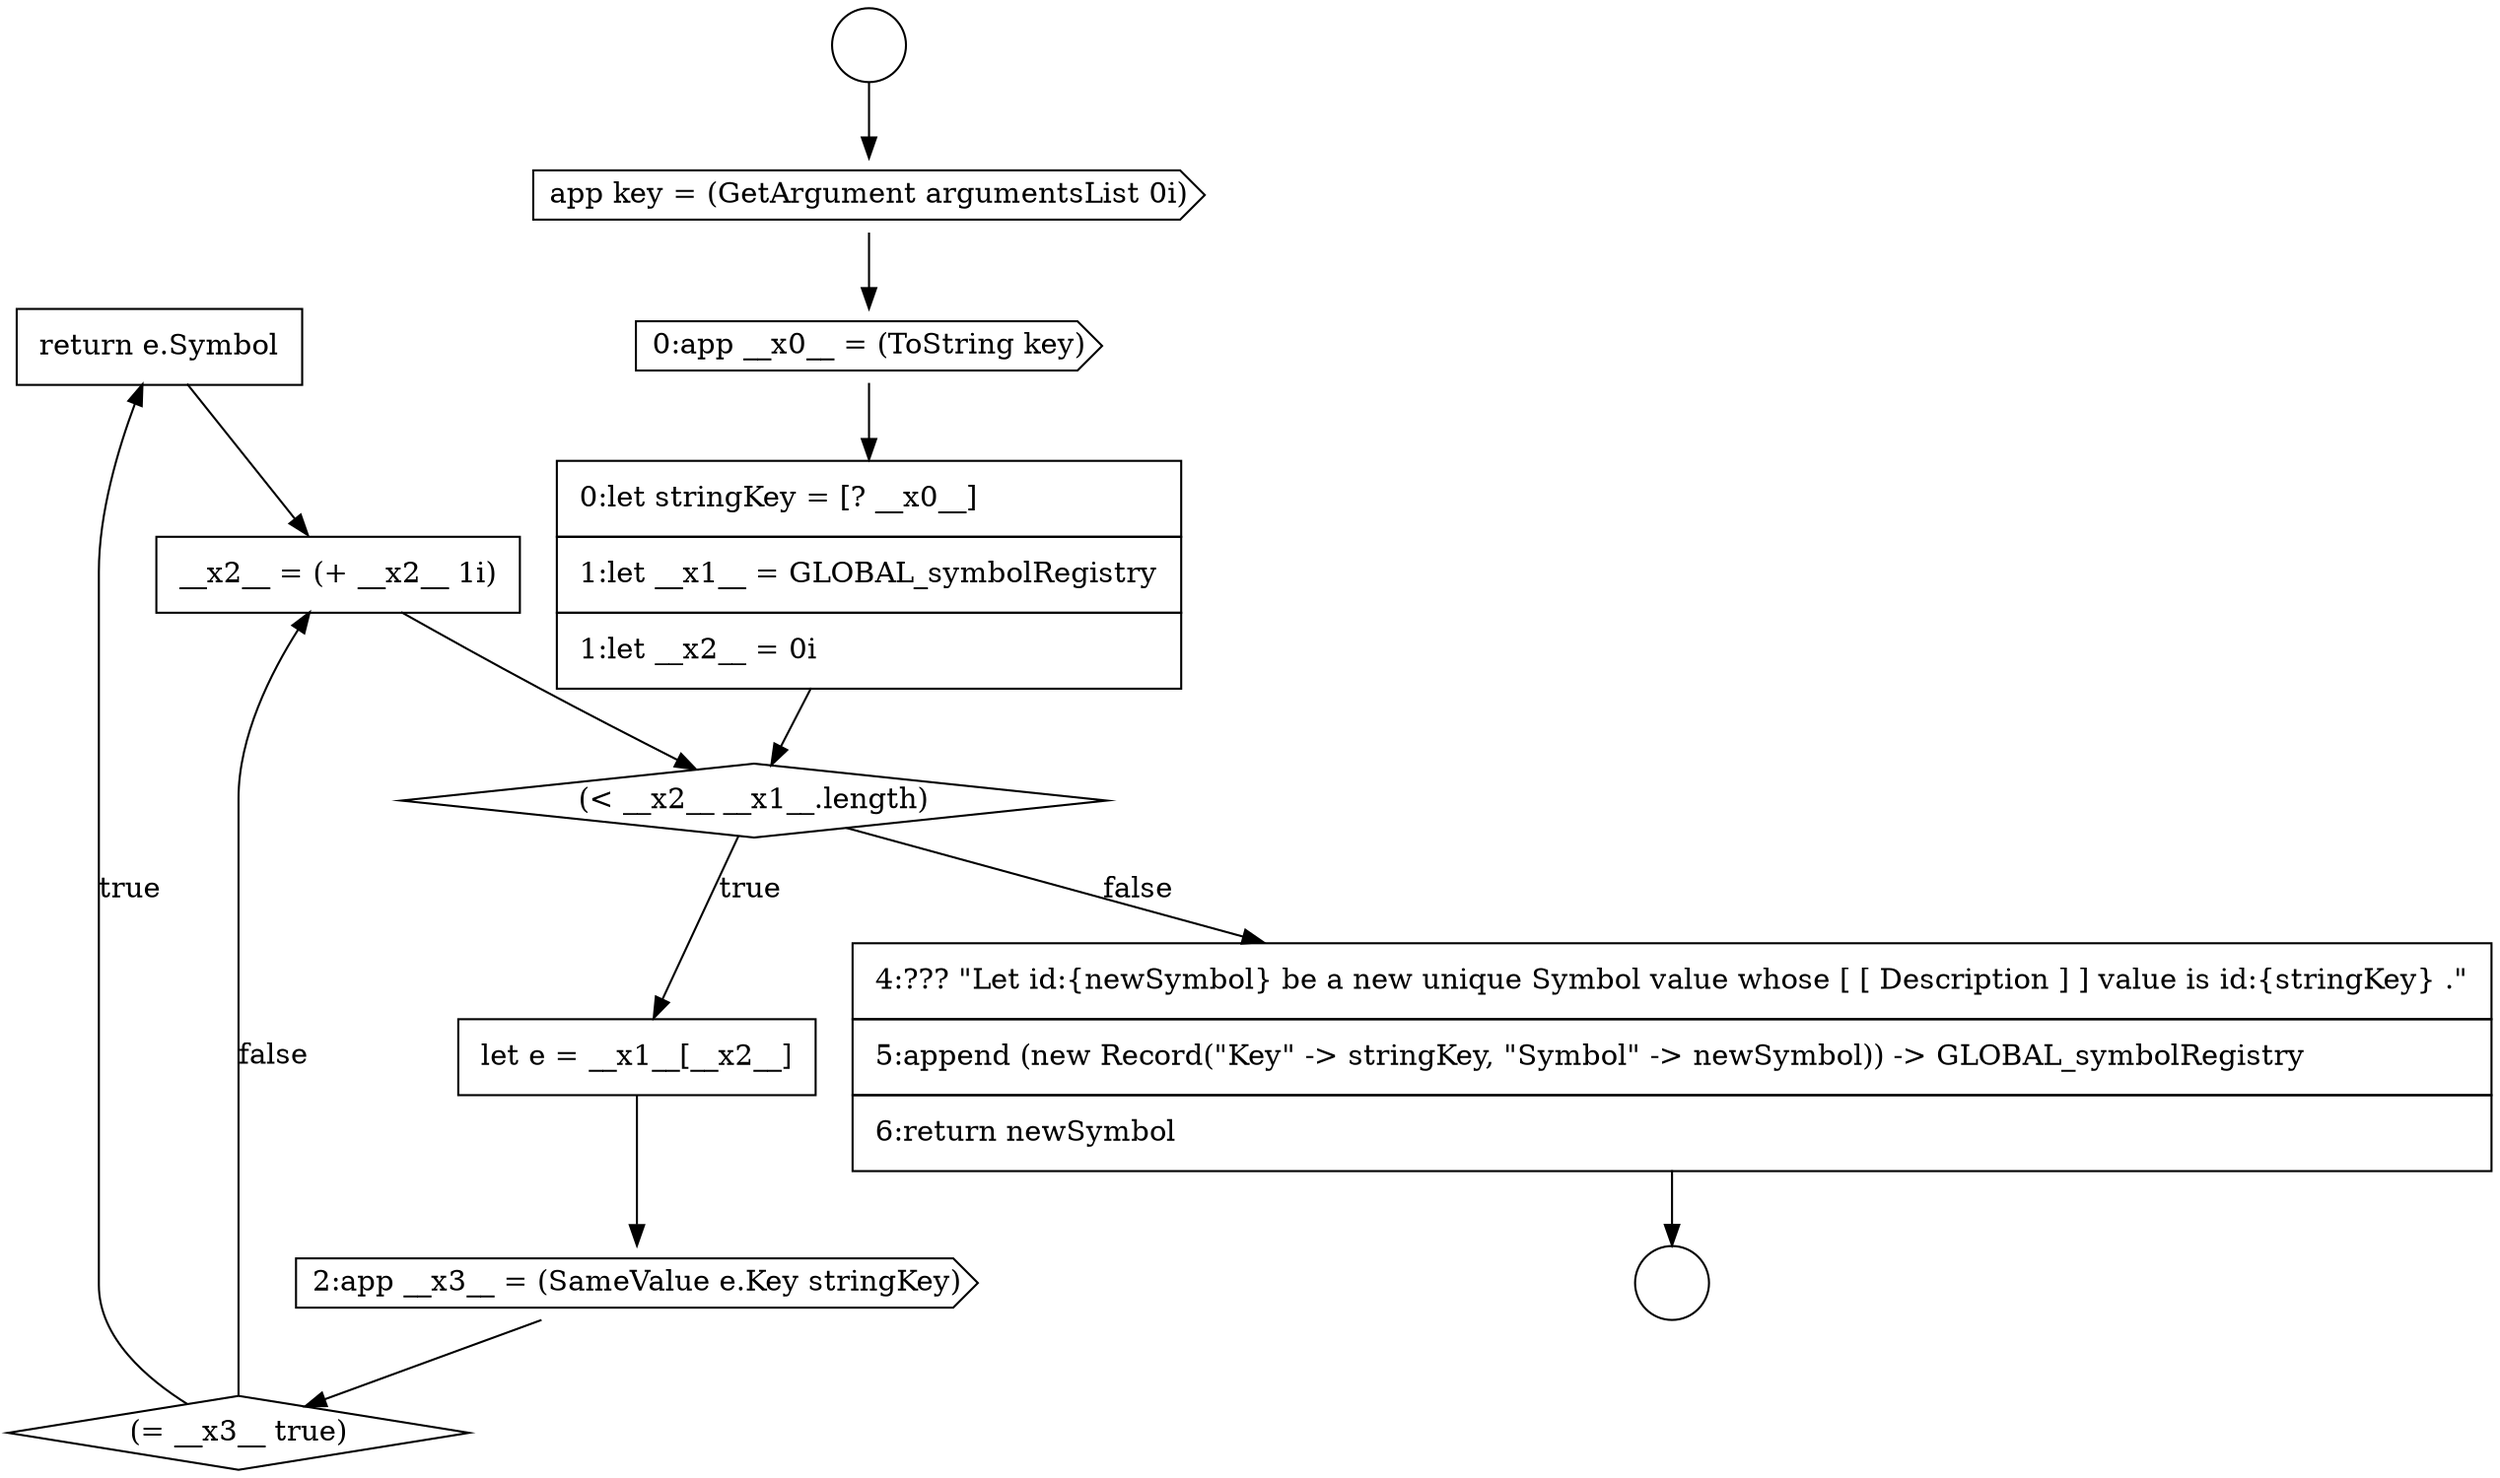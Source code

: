digraph {
  node12753 [shape=none, margin=0, label=<<font color="black">
    <table border="0" cellborder="1" cellspacing="0" cellpadding="10">
      <tr><td align="left">return e.Symbol</td></tr>
    </table>
  </font>> color="black" fillcolor="white" style=filled]
  node12745 [shape=circle label=" " color="black" fillcolor="white" style=filled]
  node12750 [shape=none, margin=0, label=<<font color="black">
    <table border="0" cellborder="1" cellspacing="0" cellpadding="10">
      <tr><td align="left">let e = __x1__[__x2__]</td></tr>
    </table>
  </font>> color="black" fillcolor="white" style=filled]
  node12747 [shape=cds, label=<<font color="black">0:app __x0__ = (ToString key)</font>> color="black" fillcolor="white" style=filled]
  node12746 [shape=cds, label=<<font color="black">app key = (GetArgument argumentsList 0i)</font>> color="black" fillcolor="white" style=filled]
  node12751 [shape=cds, label=<<font color="black">2:app __x3__ = (SameValue e.Key stringKey)</font>> color="black" fillcolor="white" style=filled]
  node12748 [shape=none, margin=0, label=<<font color="black">
    <table border="0" cellborder="1" cellspacing="0" cellpadding="10">
      <tr><td align="left">0:let stringKey = [? __x0__]</td></tr>
      <tr><td align="left">1:let __x1__ = GLOBAL_symbolRegistry</td></tr>
      <tr><td align="left">1:let __x2__ = 0i</td></tr>
    </table>
  </font>> color="black" fillcolor="white" style=filled]
  node12752 [shape=diamond, label=<<font color="black">(= __x3__ true)</font>> color="black" fillcolor="white" style=filled]
  node12754 [shape=none, margin=0, label=<<font color="black">
    <table border="0" cellborder="1" cellspacing="0" cellpadding="10">
      <tr><td align="left">__x2__ = (+ __x2__ 1i)</td></tr>
    </table>
  </font>> color="black" fillcolor="white" style=filled]
  node12749 [shape=diamond, label=<<font color="black">(&lt; __x2__ __x1__.length)</font>> color="black" fillcolor="white" style=filled]
  node12755 [shape=none, margin=0, label=<<font color="black">
    <table border="0" cellborder="1" cellspacing="0" cellpadding="10">
      <tr><td align="left">4:??? &quot;Let id:{newSymbol} be a new unique Symbol value whose [ [ Description ] ] value is id:{stringKey} .&quot;</td></tr>
      <tr><td align="left">5:append (new Record(&quot;Key&quot; -&gt; stringKey, &quot;Symbol&quot; -&gt; newSymbol)) -&gt; GLOBAL_symbolRegistry</td></tr>
      <tr><td align="left">6:return newSymbol</td></tr>
    </table>
  </font>> color="black" fillcolor="white" style=filled]
  node12744 [shape=circle label=" " color="black" fillcolor="white" style=filled]
  node12744 -> node12746 [ color="black"]
  node12746 -> node12747 [ color="black"]
  node12754 -> node12749 [ color="black"]
  node12755 -> node12745 [ color="black"]
  node12748 -> node12749 [ color="black"]
  node12752 -> node12753 [label=<<font color="black">true</font>> color="black"]
  node12752 -> node12754 [label=<<font color="black">false</font>> color="black"]
  node12751 -> node12752 [ color="black"]
  node12753 -> node12754 [ color="black"]
  node12750 -> node12751 [ color="black"]
  node12749 -> node12750 [label=<<font color="black">true</font>> color="black"]
  node12749 -> node12755 [label=<<font color="black">false</font>> color="black"]
  node12747 -> node12748 [ color="black"]
}
